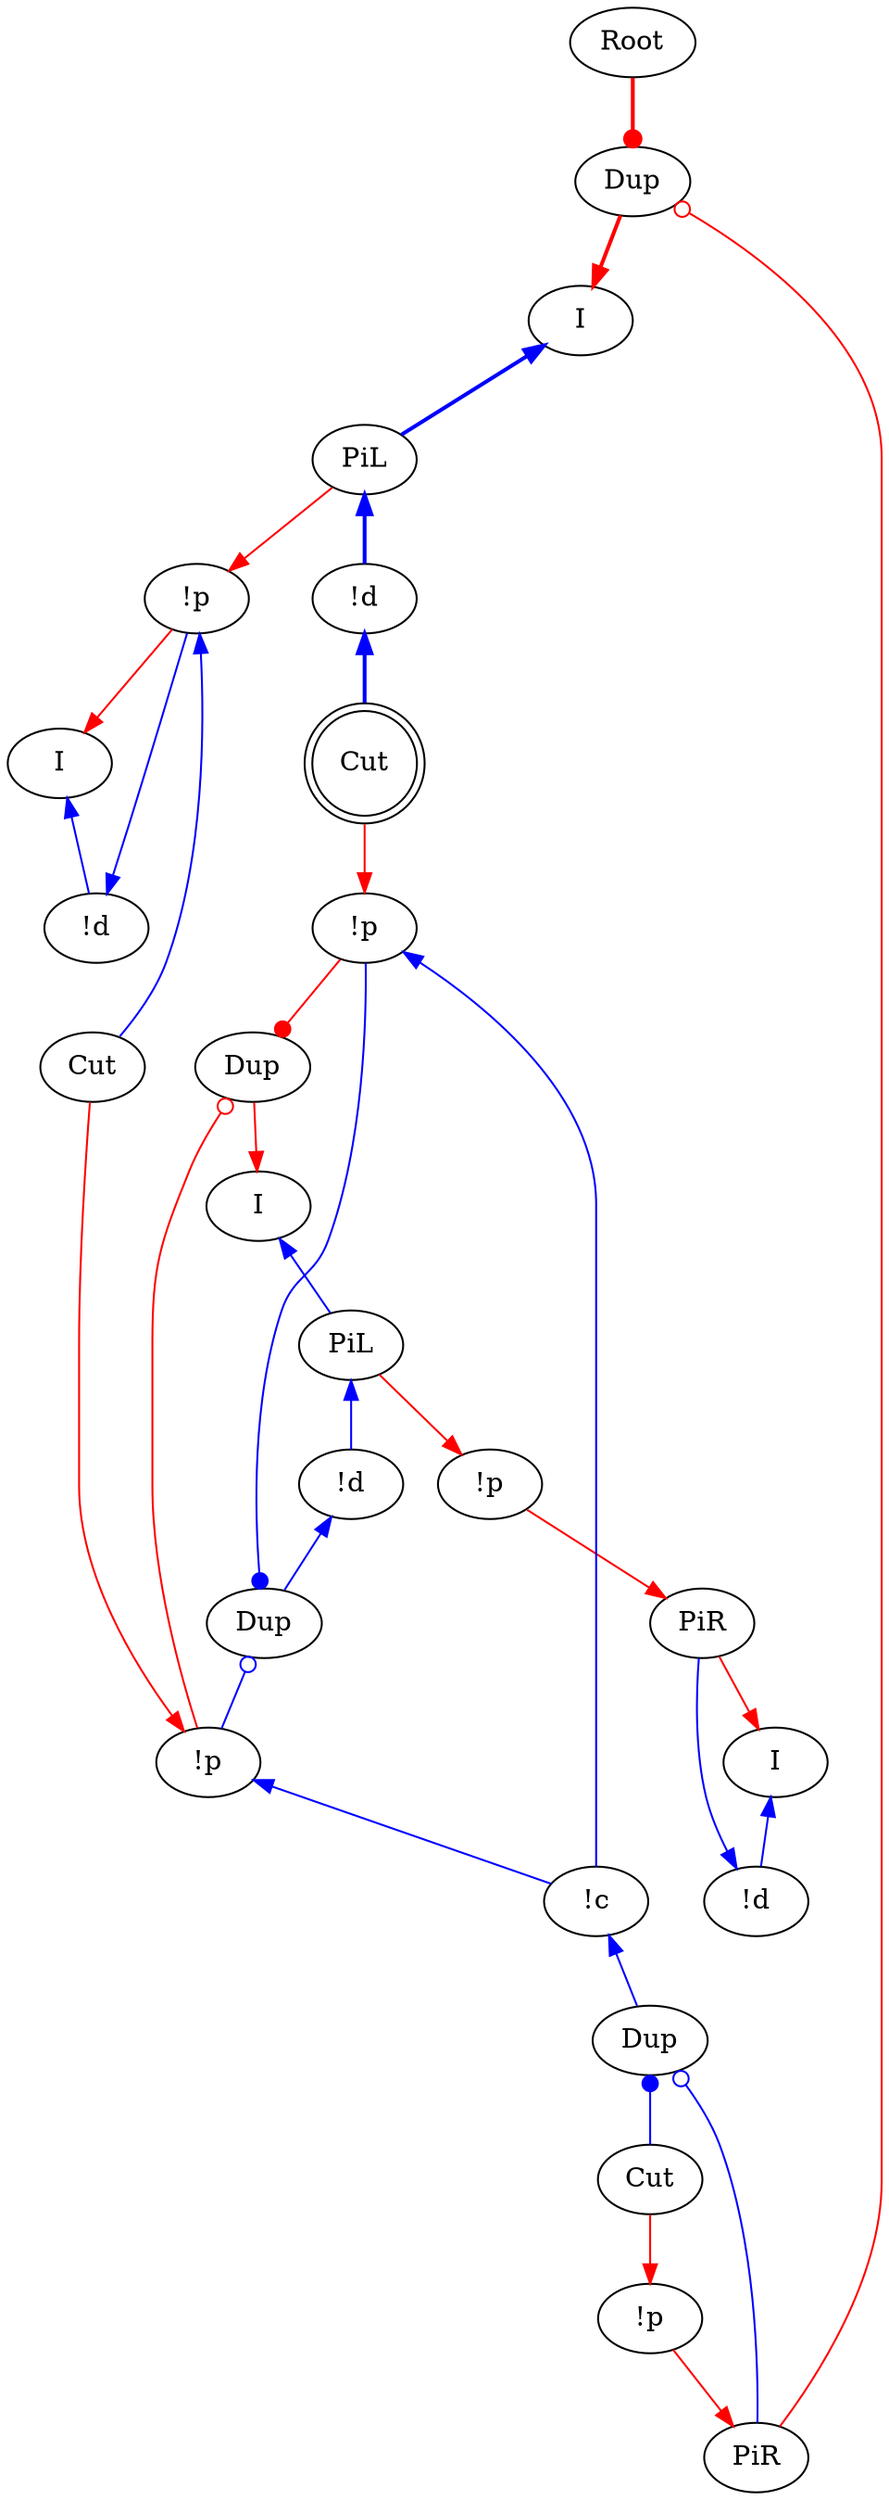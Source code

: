 digraph {
"Root0" [label="Root"]
"PiL0" [label="PiL"]
"!d0" [label="!d"]
"!p0" [label="!p"]
"I0" [label="I"]
"!d1" [label="!d"]
"I1" [label="I"]
"PiL1" [label="PiL"]
"!d2" [label="!d"]
"!p1" [label="!p"]
"I2" [label="I"]
"!d3" [label="!d"]
"PiR0" [label="PiR"]
"I3" [label="I"]
"!p2" [label="!p"]
"PiR1" [label="PiR"]
"Cut0" [label="Cut"]
"Dup0_0" [label="Dup"]
"Dup0_1" [label="Dup"]
"Dup1_0" [label="Dup"]
"Dup1_1" [label="Dup"]
"!p3" [label="!p"]
"!p4" [label="!p"]
"Cut1" [label="Cut",shape=doublecircle]
"Cut2" [label="Cut"]
"!c0" [label="!c"]
"!p3" -> "Dup1_0"[color=red,tooltip="e10",arrowhead=dot]
"!p4" -> "Dup1_0"[color=red,tooltip="e11",arrowhead=odot]
"Dup1_1" -> "!p3"[color=blue,tooltip="e12",arrowtail=dot,dir=back]
"Dup1_1" -> "!p4"[color=blue,tooltip="e13",arrowtail=odot,dir=back]
"!p3" -> "!c0"[color=blue,tooltip="e14",dir=back]
"!p4" -> "!c0"[color=blue,tooltip="e15",dir=back]
"Dup0_0" -> "Cut0"[color=blue,tooltip="e4",arrowtail=dot,dir=back]
"Dup0_0" -> "PiR1"[color=blue,tooltip="e5",arrowtail=odot,dir=back]
"PiR1" -> "Dup0_1"[color=red,tooltip="e7",arrowhead=odot]
"Cut1" -> "!p3"[color=red,tooltip="e8"]
"Cut2" -> "!p4"[color=red,tooltip="e9"]
"!c0" -> "Dup0_0"[color=blue,tooltip="h",dir=back]
"!d2" -> "Dup1_1"[color=blue,tooltip="hj",dir=back]
"I1" -> "PiL1"[color=blue,tooltip="hl2",dir=back]
"PiL1" -> "!d2"[color=blue,tooltip="hl21",dir=back]
"!p1" -> "PiR0"[color=red,tooltip="hl2i"]
"PiL1" -> "!p1"[color=red,tooltip="hl2p"]
"Dup1_0" -> "I1"[color=red,tooltip="hli"]
"Dup0_1" -> "I3"[color=red,tooltip="hr",penwidth=2]
"!d3" -> "PiR0"[color=blue,tooltip="i",dir=back]
"I2" -> "!d3"[color=blue,tooltip="il",dir=back]
"PiR0" -> "I2"[color=red,tooltip="ir"]
"Root0" -> "Dup0_1"[color=red,tooltip="rettop",arrowhead=dot,penwidth=2]
"!p2" -> "PiR1"[color=red,tooltip="xli"]
"Cut0" -> "!p2"[color=red,tooltip="xlp"]
"!d0" -> "Cut1"[color=blue,tooltip="y1",penwidth=2,dir=back]
"!p0" -> "Cut2"[color=blue,tooltip="y2",dir=back]
"!d1" -> "!p0"[color=blue,tooltip="yj",dir=back]
"I3" -> "PiL0"[color=blue,tooltip="yl",penwidth=2,dir=back]
"PiL0" -> "!d0"[color=blue,tooltip="yl1",penwidth=2,dir=back]
"I0" -> "!d1"[color=blue,tooltip="yl2",dir=back]
"!p0" -> "I0"[color=red,tooltip="yli"]
"PiL0" -> "!p0"[color=red,tooltip="ylp"]
}
